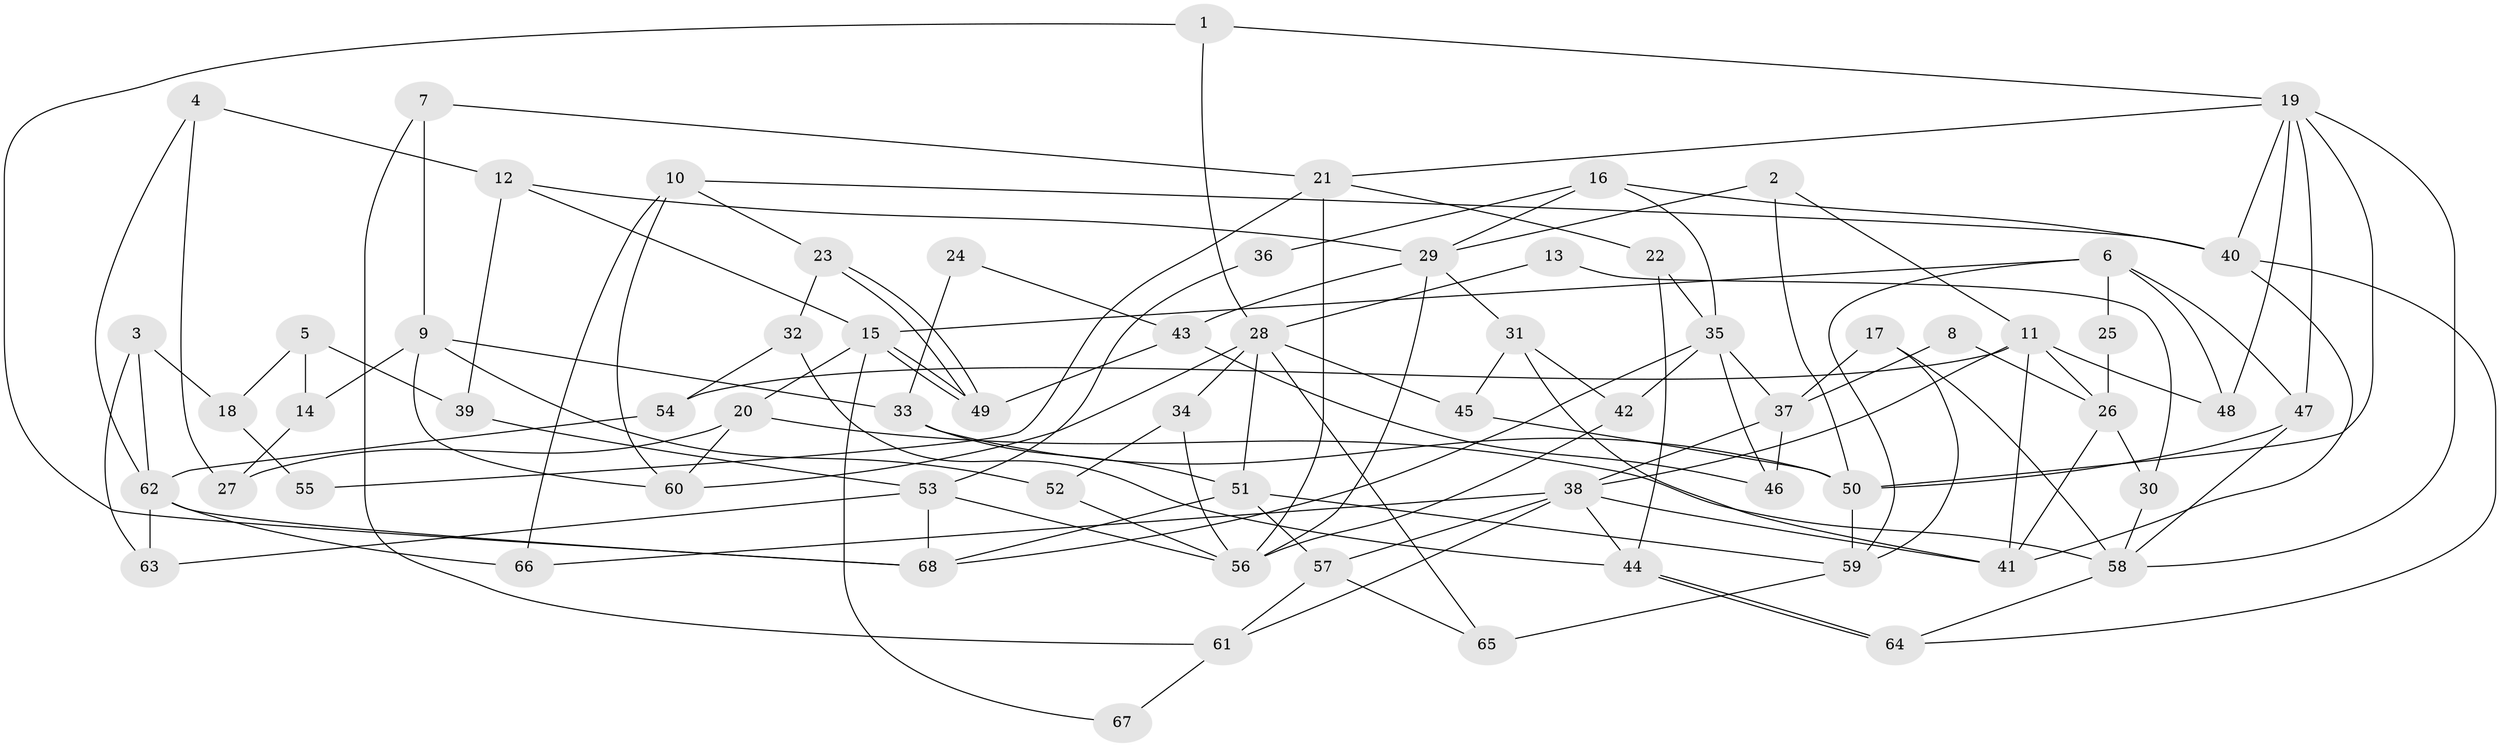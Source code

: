 // Generated by graph-tools (version 1.1) at 2025/51/03/09/25 04:51:37]
// undirected, 68 vertices, 136 edges
graph export_dot {
graph [start="1"]
  node [color=gray90,style=filled];
  1;
  2;
  3;
  4;
  5;
  6;
  7;
  8;
  9;
  10;
  11;
  12;
  13;
  14;
  15;
  16;
  17;
  18;
  19;
  20;
  21;
  22;
  23;
  24;
  25;
  26;
  27;
  28;
  29;
  30;
  31;
  32;
  33;
  34;
  35;
  36;
  37;
  38;
  39;
  40;
  41;
  42;
  43;
  44;
  45;
  46;
  47;
  48;
  49;
  50;
  51;
  52;
  53;
  54;
  55;
  56;
  57;
  58;
  59;
  60;
  61;
  62;
  63;
  64;
  65;
  66;
  67;
  68;
  1 -- 28;
  1 -- 68;
  1 -- 19;
  2 -- 29;
  2 -- 50;
  2 -- 11;
  3 -- 63;
  3 -- 62;
  3 -- 18;
  4 -- 12;
  4 -- 62;
  4 -- 27;
  5 -- 39;
  5 -- 14;
  5 -- 18;
  6 -- 47;
  6 -- 59;
  6 -- 15;
  6 -- 25;
  6 -- 48;
  7 -- 9;
  7 -- 61;
  7 -- 21;
  8 -- 37;
  8 -- 26;
  9 -- 60;
  9 -- 52;
  9 -- 14;
  9 -- 33;
  10 -- 66;
  10 -- 40;
  10 -- 23;
  10 -- 60;
  11 -- 48;
  11 -- 26;
  11 -- 38;
  11 -- 41;
  11 -- 54;
  12 -- 15;
  12 -- 29;
  12 -- 39;
  13 -- 30;
  13 -- 28;
  14 -- 27;
  15 -- 49;
  15 -- 49;
  15 -- 20;
  15 -- 67;
  16 -- 29;
  16 -- 35;
  16 -- 36;
  16 -- 40;
  17 -- 58;
  17 -- 59;
  17 -- 37;
  18 -- 55;
  19 -- 58;
  19 -- 21;
  19 -- 40;
  19 -- 47;
  19 -- 48;
  19 -- 50;
  20 -- 58;
  20 -- 27;
  20 -- 60;
  21 -- 22;
  21 -- 55;
  21 -- 56;
  22 -- 44;
  22 -- 35;
  23 -- 49;
  23 -- 49;
  23 -- 32;
  24 -- 33;
  24 -- 43;
  25 -- 26;
  26 -- 41;
  26 -- 30;
  28 -- 51;
  28 -- 60;
  28 -- 34;
  28 -- 45;
  28 -- 65;
  29 -- 43;
  29 -- 56;
  29 -- 31;
  30 -- 58;
  31 -- 41;
  31 -- 42;
  31 -- 45;
  32 -- 44;
  32 -- 54;
  33 -- 50;
  33 -- 51;
  34 -- 56;
  34 -- 52;
  35 -- 37;
  35 -- 42;
  35 -- 46;
  35 -- 68;
  36 -- 53;
  37 -- 38;
  37 -- 46;
  38 -- 41;
  38 -- 44;
  38 -- 57;
  38 -- 61;
  38 -- 66;
  39 -- 53;
  40 -- 41;
  40 -- 64;
  42 -- 56;
  43 -- 49;
  43 -- 46;
  44 -- 64;
  44 -- 64;
  45 -- 50;
  47 -- 50;
  47 -- 58;
  50 -- 59;
  51 -- 59;
  51 -- 57;
  51 -- 68;
  52 -- 56;
  53 -- 68;
  53 -- 56;
  53 -- 63;
  54 -- 62;
  57 -- 61;
  57 -- 65;
  58 -- 64;
  59 -- 65;
  61 -- 67;
  62 -- 68;
  62 -- 63;
  62 -- 66;
}
